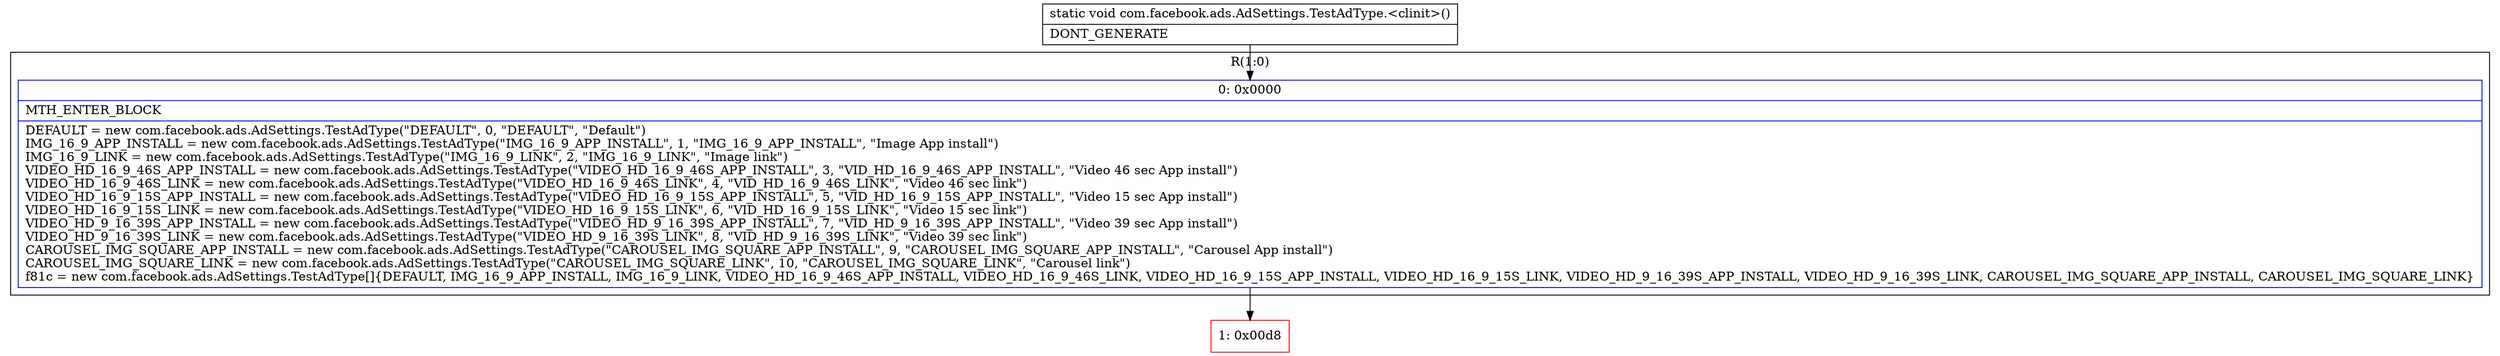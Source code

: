 digraph "CFG forcom.facebook.ads.AdSettings.TestAdType.\<clinit\>()V" {
subgraph cluster_Region_765908456 {
label = "R(1:0)";
node [shape=record,color=blue];
Node_0 [shape=record,label="{0\:\ 0x0000|MTH_ENTER_BLOCK\l|DEFAULT = new com.facebook.ads.AdSettings.TestAdType(\"DEFAULT\", 0, \"DEFAULT\", \"Default\")\lIMG_16_9_APP_INSTALL = new com.facebook.ads.AdSettings.TestAdType(\"IMG_16_9_APP_INSTALL\", 1, \"IMG_16_9_APP_INSTALL\", \"Image App install\")\lIMG_16_9_LINK = new com.facebook.ads.AdSettings.TestAdType(\"IMG_16_9_LINK\", 2, \"IMG_16_9_LINK\", \"Image link\")\lVIDEO_HD_16_9_46S_APP_INSTALL = new com.facebook.ads.AdSettings.TestAdType(\"VIDEO_HD_16_9_46S_APP_INSTALL\", 3, \"VID_HD_16_9_46S_APP_INSTALL\", \"Video 46 sec App install\")\lVIDEO_HD_16_9_46S_LINK = new com.facebook.ads.AdSettings.TestAdType(\"VIDEO_HD_16_9_46S_LINK\", 4, \"VID_HD_16_9_46S_LINK\", \"Video 46 sec link\")\lVIDEO_HD_16_9_15S_APP_INSTALL = new com.facebook.ads.AdSettings.TestAdType(\"VIDEO_HD_16_9_15S_APP_INSTALL\", 5, \"VID_HD_16_9_15S_APP_INSTALL\", \"Video 15 sec App install\")\lVIDEO_HD_16_9_15S_LINK = new com.facebook.ads.AdSettings.TestAdType(\"VIDEO_HD_16_9_15S_LINK\", 6, \"VID_HD_16_9_15S_LINK\", \"Video 15 sec link\")\lVIDEO_HD_9_16_39S_APP_INSTALL = new com.facebook.ads.AdSettings.TestAdType(\"VIDEO_HD_9_16_39S_APP_INSTALL\", 7, \"VID_HD_9_16_39S_APP_INSTALL\", \"Video 39 sec App install\")\lVIDEO_HD_9_16_39S_LINK = new com.facebook.ads.AdSettings.TestAdType(\"VIDEO_HD_9_16_39S_LINK\", 8, \"VID_HD_9_16_39S_LINK\", \"Video 39 sec link\")\lCAROUSEL_IMG_SQUARE_APP_INSTALL = new com.facebook.ads.AdSettings.TestAdType(\"CAROUSEL_IMG_SQUARE_APP_INSTALL\", 9, \"CAROUSEL_IMG_SQUARE_APP_INSTALL\", \"Carousel App install\")\lCAROUSEL_IMG_SQUARE_LINK = new com.facebook.ads.AdSettings.TestAdType(\"CAROUSEL_IMG_SQUARE_LINK\", 10, \"CAROUSEL_IMG_SQUARE_LINK\", \"Carousel link\")\lf81c = new com.facebook.ads.AdSettings.TestAdType[]\{DEFAULT, IMG_16_9_APP_INSTALL, IMG_16_9_LINK, VIDEO_HD_16_9_46S_APP_INSTALL, VIDEO_HD_16_9_46S_LINK, VIDEO_HD_16_9_15S_APP_INSTALL, VIDEO_HD_16_9_15S_LINK, VIDEO_HD_9_16_39S_APP_INSTALL, VIDEO_HD_9_16_39S_LINK, CAROUSEL_IMG_SQUARE_APP_INSTALL, CAROUSEL_IMG_SQUARE_LINK\}\l}"];
}
Node_1 [shape=record,color=red,label="{1\:\ 0x00d8}"];
MethodNode[shape=record,label="{static void com.facebook.ads.AdSettings.TestAdType.\<clinit\>()  | DONT_GENERATE\l}"];
MethodNode -> Node_0;
Node_0 -> Node_1;
}


